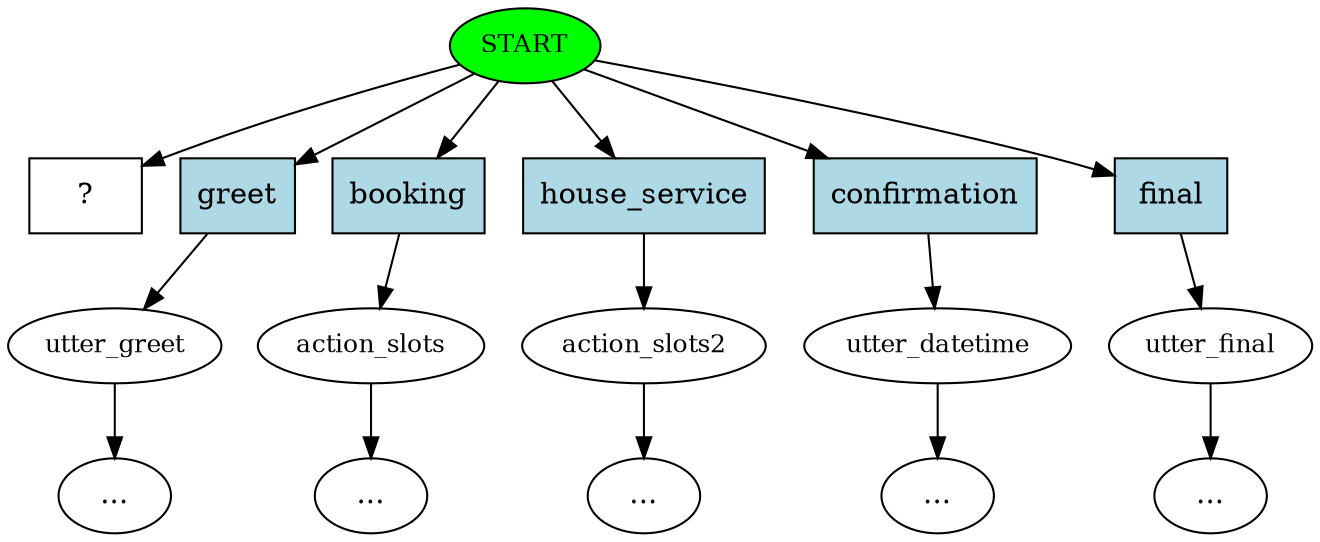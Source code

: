 digraph  {
0 [label=START, fillcolor=green, style=filled, fontsize=12, class="start active"];
1 [label=utter_greet, fontsize=12, class=""];
"-3" [label="...", class=ellipsis];
2 [label=action_slots, fontsize=12, class=""];
"-4" [label="...", class=ellipsis];
3 [label=action_slots2, fontsize=12, class=""];
"-5" [label="...", class=ellipsis];
4 [label=utter_datetime, fontsize=12, class=""];
"-6" [label="...", class=ellipsis];
5 [label=utter_final, fontsize=12, class=""];
"-7" [label="...", class=ellipsis];
6 [label="  ?  ", shape=rect, class="intent dashed active"];
7 [label=greet, shape=rect, style=filled, fillcolor=lightblue, class=intent];
8 [label=booking, shape=rect, style=filled, fillcolor=lightblue, class=intent];
9 [label=house_service, shape=rect, style=filled, fillcolor=lightblue, class=intent];
10 [label=confirmation, shape=rect, style=filled, fillcolor=lightblue, class=intent];
11 [label=final, shape=rect, style=filled, fillcolor=lightblue, class=intent];
0 -> 6  [key=NONE, label="", class=active];
0 -> 7  [key=0, class=""];
0 -> 8  [key=0, class=""];
0 -> 9  [key=0, class=""];
0 -> 10  [key=0, class=""];
0 -> 11  [key=0, class=""];
1 -> "-3"  [key=NONE, label="", class=""];
2 -> "-4"  [key=NONE, label="", class=""];
3 -> "-5"  [key=NONE, label="", class=""];
4 -> "-6"  [key=NONE, label="", class=""];
5 -> "-7"  [key=NONE, label="", class=""];
7 -> 1  [key=0, class=""];
8 -> 2  [key=0, class=""];
9 -> 3  [key=0, class=""];
10 -> 4  [key=0, class=""];
11 -> 5  [key=0, class=""];
}
